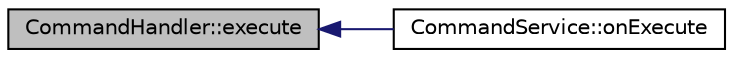 digraph "CommandHandler::execute"
{
  edge [fontname="Helvetica",fontsize="10",labelfontname="Helvetica",labelfontsize="10"];
  node [fontname="Helvetica",fontsize="10",shape=record];
  rankdir="LR";
  Node6 [label="CommandHandler::execute",height=0.2,width=0.4,color="black", fillcolor="grey75", style="filled", fontcolor="black"];
  Node6 -> Node7 [dir="back",color="midnightblue",fontsize="10",style="solid",fontname="Helvetica"];
  Node7 [label="CommandService::onExecute",height=0.2,width=0.4,color="black", fillcolor="white", style="filled",URL="$class_command_service.html#a1196f2e173266c5c022a4b97f0ba5cba",tooltip="execute method which invokes command handler. "];
}
